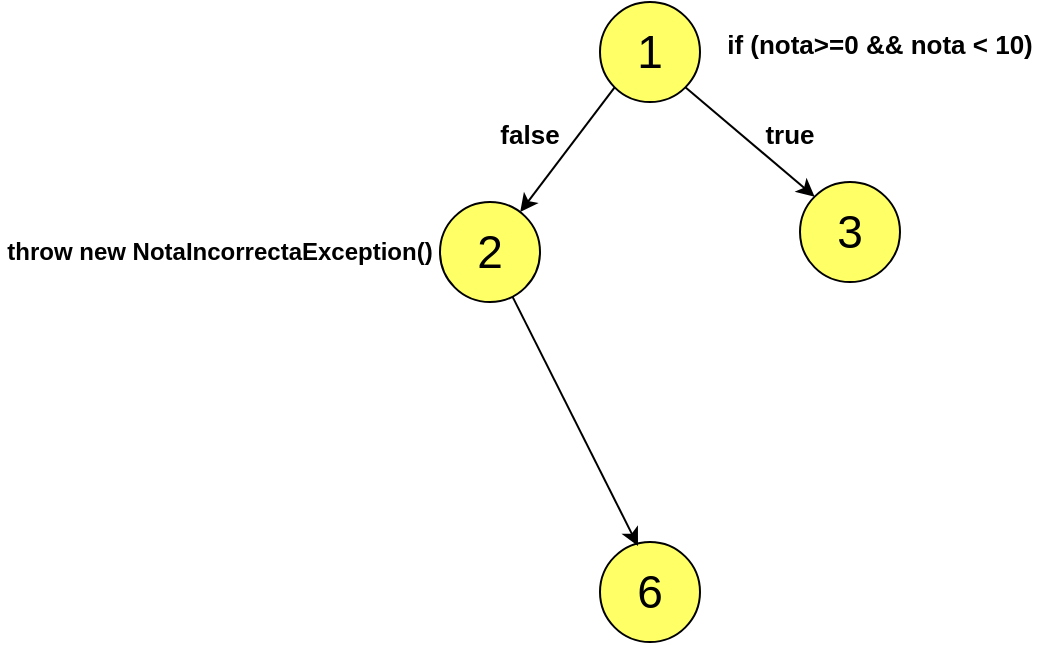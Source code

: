 <mxfile version="12.3.6" type="device" pages="1"><diagram id="Gh5D4ITxnF6_qGmlxJzr" name="Page-1"><mxGraphModel dx="868" dy="460" grid="1" gridSize="10" guides="1" tooltips="1" connect="1" arrows="1" fold="1" page="1" pageScale="1" pageWidth="827" pageHeight="1169" math="0" shadow="0"><root><mxCell id="0"/><mxCell id="1" parent="0"/><mxCell id="s3bJYIugGdj7-KiOSgps-1" value="1" style="ellipse;whiteSpace=wrap;html=1;aspect=fixed;fontSize=23;labelBackgroundColor=none;fillColor=#FFFF66;" vertex="1" parent="1"><mxGeometry x="340" y="20" width="50" height="50" as="geometry"/></mxCell><mxCell id="s3bJYIugGdj7-KiOSgps-2" value="" style="endArrow=classic;html=1;fontSize=23;exitX=0;exitY=1;exitDx=0;exitDy=0;" edge="1" parent="1" source="s3bJYIugGdj7-KiOSgps-1" target="s3bJYIugGdj7-KiOSgps-14"><mxGeometry width="50" height="50" relative="1" as="geometry"><mxPoint x="340" y="60" as="sourcePoint"/><mxPoint x="290" y="110" as="targetPoint"/></mxGeometry></mxCell><mxCell id="s3bJYIugGdj7-KiOSgps-3" value="6" style="ellipse;whiteSpace=wrap;html=1;aspect=fixed;fontSize=23;labelBackgroundColor=none;fillColor=#FFFF66;" vertex="1" parent="1"><mxGeometry x="340" y="290" width="50" height="50" as="geometry"/></mxCell><mxCell id="s3bJYIugGdj7-KiOSgps-5" value="&lt;p lang=&quot;ca-ES&quot; style=&quot;margin-bottom: 0cm&quot;&gt;&lt;font color=&quot;#000000&quot;&gt;&lt;font face=&quot;Arial, sans-serif&quot;&gt;&lt;font size=&quot;2&quot;&gt;&lt;b&gt;if (nota&amp;gt;=0 &amp;amp;&amp;amp; nota &amp;lt; 10)&lt;/b&gt;&lt;/font&gt;&lt;/font&gt;&lt;/font&gt;&lt;/p&gt;" style="text;html=1;strokeColor=none;fillColor=none;align=center;verticalAlign=middle;whiteSpace=wrap;rounded=0;labelBackgroundColor=none;fontSize=12;" vertex="1" parent="1"><mxGeometry x="400" y="20" width="160" height="30" as="geometry"/></mxCell><mxCell id="s3bJYIugGdj7-KiOSgps-8" value="&lt;p lang=&quot;ca-ES&quot; style=&quot;margin-bottom: 0cm&quot;&gt;&lt;font color=&quot;#000000&quot;&gt;&lt;font face=&quot;Arial, sans-serif&quot;&gt;&lt;font size=&quot;2&quot;&gt;&lt;b&gt;false&lt;/b&gt;&lt;/font&gt;&lt;/font&gt;&lt;/font&gt;&lt;/p&gt;" style="text;html=1;strokeColor=none;fillColor=none;align=center;verticalAlign=middle;whiteSpace=wrap;rounded=0;labelBackgroundColor=none;fontSize=12;" vertex="1" parent="1"><mxGeometry x="280" y="70" width="50" height="20" as="geometry"/></mxCell><mxCell id="s3bJYIugGdj7-KiOSgps-10" value="" style="endArrow=classic;html=1;fontSize=12;exitX=1;exitY=1;exitDx=0;exitDy=0;entryX=0;entryY=0;entryDx=0;entryDy=0;" edge="1" parent="1" source="s3bJYIugGdj7-KiOSgps-1" target="s3bJYIugGdj7-KiOSgps-11"><mxGeometry width="50" height="50" relative="1" as="geometry"><mxPoint x="250" y="230" as="sourcePoint"/><mxPoint x="440" y="120" as="targetPoint"/></mxGeometry></mxCell><mxCell id="s3bJYIugGdj7-KiOSgps-11" value="3" style="ellipse;whiteSpace=wrap;html=1;aspect=fixed;fontSize=23;labelBackgroundColor=none;fillColor=#FFFF66;" vertex="1" parent="1"><mxGeometry x="440" y="110" width="50" height="50" as="geometry"/></mxCell><mxCell id="s3bJYIugGdj7-KiOSgps-12" value="&lt;p lang=&quot;ca-ES&quot; style=&quot;margin-bottom: 0cm&quot;&gt;&lt;font color=&quot;#000000&quot;&gt;&lt;font face=&quot;Arial, sans-serif&quot;&gt;&lt;font size=&quot;2&quot;&gt;&lt;b&gt;true&lt;/b&gt;&lt;/font&gt;&lt;/font&gt;&lt;/font&gt;&lt;/p&gt;" style="text;html=1;strokeColor=none;fillColor=none;align=center;verticalAlign=middle;whiteSpace=wrap;rounded=0;labelBackgroundColor=none;fontSize=12;" vertex="1" parent="1"><mxGeometry x="410" y="70" width="50" height="20" as="geometry"/></mxCell><mxCell id="s3bJYIugGdj7-KiOSgps-14" value="2" style="ellipse;whiteSpace=wrap;html=1;aspect=fixed;fontSize=23;labelBackgroundColor=none;fillColor=#FFFF66;" vertex="1" parent="1"><mxGeometry x="260" y="120" width="50" height="50" as="geometry"/></mxCell><mxCell id="s3bJYIugGdj7-KiOSgps-18" value="&lt;b&gt;throw new NotaIncorrectaException()&lt;/b&gt;" style="text;html=1;strokeColor=none;fillColor=none;align=center;verticalAlign=middle;whiteSpace=wrap;rounded=0;labelBackgroundColor=none;fontSize=12;" vertex="1" parent="1"><mxGeometry x="40" y="135" width="220" height="20" as="geometry"/></mxCell><mxCell id="s3bJYIugGdj7-KiOSgps-19" value="" style="endArrow=classic;html=1;fontSize=12;entryX=0.38;entryY=0.04;entryDx=0;entryDy=0;entryPerimeter=0;" edge="1" parent="1" source="s3bJYIugGdj7-KiOSgps-14" target="s3bJYIugGdj7-KiOSgps-3"><mxGeometry width="50" height="50" relative="1" as="geometry"><mxPoint x="40" y="410" as="sourcePoint"/><mxPoint x="90" y="360" as="targetPoint"/></mxGeometry></mxCell></root></mxGraphModel></diagram></mxfile>